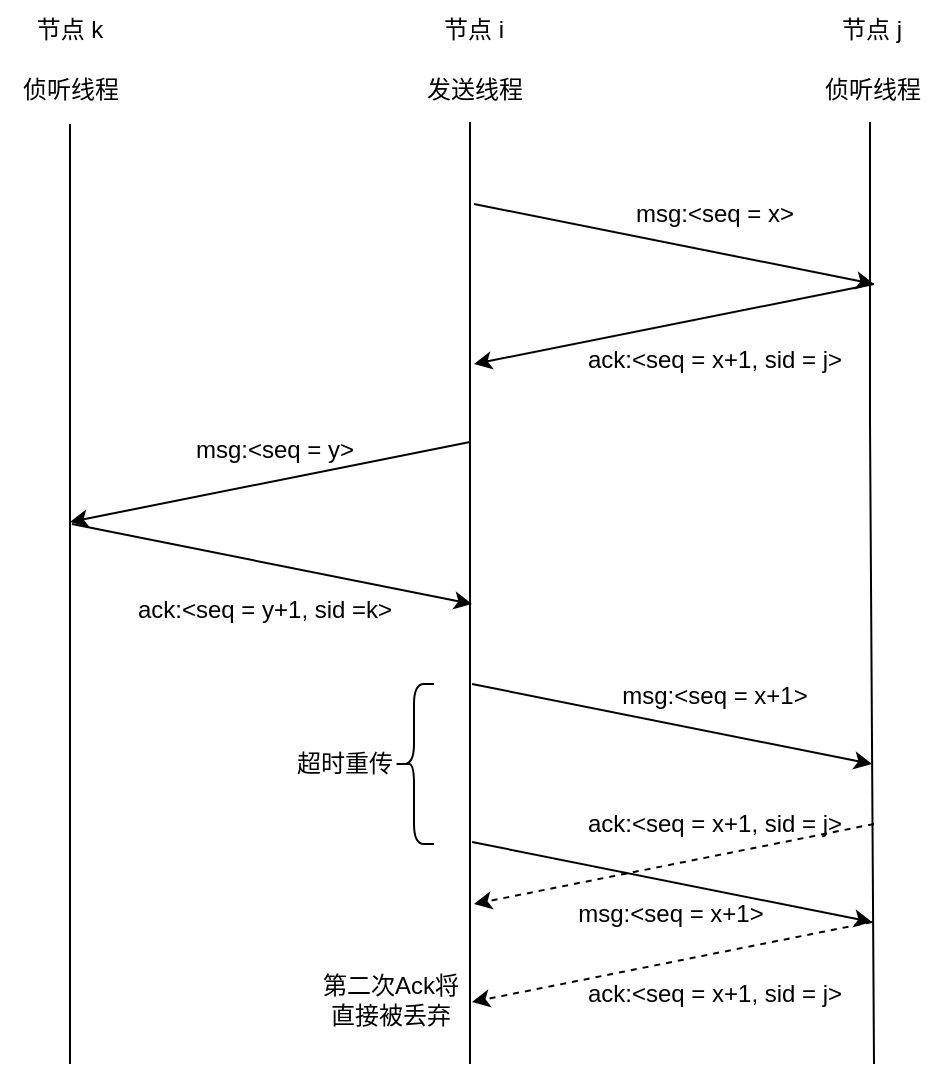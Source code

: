 <mxfile version="26.0.16">
  <diagram name="第 1 页" id="Fw8kSOK0hdaYiwU6QNR5">
    <mxGraphModel dx="1050" dy="635" grid="1" gridSize="10" guides="1" tooltips="1" connect="1" arrows="1" fold="1" page="1" pageScale="1" pageWidth="827" pageHeight="1169" math="0" shadow="0">
      <root>
        <mxCell id="0" />
        <mxCell id="1" parent="0" />
        <mxCell id="7Ea9rho3eyUOtus6wYLP-1" value="" style="endArrow=none;html=1;rounded=0;" parent="1" edge="1">
          <mxGeometry width="50" height="50" relative="1" as="geometry">
            <mxPoint x="238" y="630" as="sourcePoint" />
            <mxPoint x="238" y="159" as="targetPoint" />
          </mxGeometry>
        </mxCell>
        <mxCell id="7Ea9rho3eyUOtus6wYLP-3" value="发送线程" style="text;html=1;align=center;verticalAlign=middle;resizable=0;points=[];autosize=1;strokeColor=none;fillColor=none;" parent="1" vertex="1">
          <mxGeometry x="205" y="128" width="70" height="30" as="geometry" />
        </mxCell>
        <mxCell id="7Ea9rho3eyUOtus6wYLP-4" value="" style="endArrow=none;html=1;rounded=0;" parent="1" edge="1">
          <mxGeometry width="50" height="50" relative="1" as="geometry">
            <mxPoint x="440" y="630" as="sourcePoint" />
            <mxPoint x="438" y="159" as="targetPoint" />
            <Array as="points">
              <mxPoint x="438" y="309" />
            </Array>
          </mxGeometry>
        </mxCell>
        <mxCell id="7Ea9rho3eyUOtus6wYLP-5" value="侦听线程" style="text;html=1;align=center;verticalAlign=middle;resizable=0;points=[];autosize=1;strokeColor=none;fillColor=none;" parent="1" vertex="1">
          <mxGeometry x="404" y="128" width="70" height="30" as="geometry" />
        </mxCell>
        <mxCell id="7Ea9rho3eyUOtus6wYLP-6" value="" style="endArrow=classic;html=1;rounded=0;" parent="1" edge="1">
          <mxGeometry width="50" height="50" relative="1" as="geometry">
            <mxPoint x="240" y="200" as="sourcePoint" />
            <mxPoint x="440" y="240" as="targetPoint" />
          </mxGeometry>
        </mxCell>
        <mxCell id="7Ea9rho3eyUOtus6wYLP-7" value="msg:&amp;lt;seq = x&amp;gt;" style="text;html=1;align=center;verticalAlign=middle;resizable=0;points=[];autosize=1;strokeColor=none;fillColor=none;" parent="1" vertex="1">
          <mxGeometry x="310" y="190" width="100" height="30" as="geometry" />
        </mxCell>
        <mxCell id="7Ea9rho3eyUOtus6wYLP-8" value="" style="endArrow=classic;html=1;rounded=0;" parent="1" edge="1">
          <mxGeometry width="50" height="50" relative="1" as="geometry">
            <mxPoint x="440" y="240" as="sourcePoint" />
            <mxPoint x="240" y="280" as="targetPoint" />
          </mxGeometry>
        </mxCell>
        <mxCell id="7Ea9rho3eyUOtus6wYLP-9" value="ack:&amp;lt;seq = x+1, sid = j&amp;gt;" style="text;html=1;align=center;verticalAlign=middle;resizable=0;points=[];autosize=1;strokeColor=none;fillColor=none;" parent="1" vertex="1">
          <mxGeometry x="285" y="263" width="150" height="30" as="geometry" />
        </mxCell>
        <mxCell id="7Ea9rho3eyUOtus6wYLP-10" value="节点 i" style="text;html=1;align=center;verticalAlign=middle;whiteSpace=wrap;rounded=0;" parent="1" vertex="1">
          <mxGeometry x="210" y="98" width="60" height="30" as="geometry" />
        </mxCell>
        <mxCell id="7Ea9rho3eyUOtus6wYLP-11" value="节点 j" style="text;html=1;align=center;verticalAlign=middle;whiteSpace=wrap;rounded=0;" parent="1" vertex="1">
          <mxGeometry x="409" y="98" width="60" height="30" as="geometry" />
        </mxCell>
        <mxCell id="7Ea9rho3eyUOtus6wYLP-12" value="" style="endArrow=none;html=1;rounded=0;" parent="1" edge="1">
          <mxGeometry width="50" height="50" relative="1" as="geometry">
            <mxPoint x="38" y="630" as="sourcePoint" />
            <mxPoint x="38" y="160" as="targetPoint" />
          </mxGeometry>
        </mxCell>
        <mxCell id="7Ea9rho3eyUOtus6wYLP-13" value="侦听线程" style="text;html=1;align=center;verticalAlign=middle;resizable=0;points=[];autosize=1;strokeColor=none;fillColor=none;" parent="1" vertex="1">
          <mxGeometry x="3" y="128" width="70" height="30" as="geometry" />
        </mxCell>
        <mxCell id="7Ea9rho3eyUOtus6wYLP-14" value="节点 k" style="text;html=1;align=center;verticalAlign=middle;whiteSpace=wrap;rounded=0;" parent="1" vertex="1">
          <mxGeometry x="8" y="98" width="60" height="30" as="geometry" />
        </mxCell>
        <mxCell id="7Ea9rho3eyUOtus6wYLP-16" value="" style="endArrow=classic;html=1;rounded=0;" parent="1" edge="1">
          <mxGeometry width="50" height="50" relative="1" as="geometry">
            <mxPoint x="238" y="319" as="sourcePoint" />
            <mxPoint x="38" y="359" as="targetPoint" />
          </mxGeometry>
        </mxCell>
        <mxCell id="7Ea9rho3eyUOtus6wYLP-17" value="" style="endArrow=classic;html=1;rounded=0;" parent="1" edge="1">
          <mxGeometry width="50" height="50" relative="1" as="geometry">
            <mxPoint x="39" y="360" as="sourcePoint" />
            <mxPoint x="239" y="400" as="targetPoint" />
          </mxGeometry>
        </mxCell>
        <mxCell id="7Ea9rho3eyUOtus6wYLP-18" value="msg:&amp;lt;seq = y&amp;gt;" style="text;html=1;align=center;verticalAlign=middle;resizable=0;points=[];autosize=1;strokeColor=none;fillColor=none;" parent="1" vertex="1">
          <mxGeometry x="90" y="308" width="100" height="30" as="geometry" />
        </mxCell>
        <mxCell id="7Ea9rho3eyUOtus6wYLP-19" value="ack:&amp;lt;seq = y+1, sid =k&amp;gt;" style="text;html=1;align=center;verticalAlign=middle;resizable=0;points=[];autosize=1;strokeColor=none;fillColor=none;" parent="1" vertex="1">
          <mxGeometry x="60" y="388" width="150" height="30" as="geometry" />
        </mxCell>
        <mxCell id="7Ea9rho3eyUOtus6wYLP-20" value="" style="endArrow=classic;html=1;rounded=0;" parent="1" edge="1">
          <mxGeometry width="50" height="50" relative="1" as="geometry">
            <mxPoint x="239" y="440" as="sourcePoint" />
            <mxPoint x="439" y="480" as="targetPoint" />
          </mxGeometry>
        </mxCell>
        <mxCell id="7Ea9rho3eyUOtus6wYLP-21" value="msg:&amp;lt;seq = x+1&amp;gt;" style="text;html=1;align=center;verticalAlign=middle;resizable=0;points=[];autosize=1;strokeColor=none;fillColor=none;" parent="1" vertex="1">
          <mxGeometry x="300" y="431" width="120" height="30" as="geometry" />
        </mxCell>
        <mxCell id="7Ea9rho3eyUOtus6wYLP-26" value="" style="endArrow=classic;html=1;rounded=0;" parent="1" edge="1">
          <mxGeometry width="50" height="50" relative="1" as="geometry">
            <mxPoint x="239" y="519" as="sourcePoint" />
            <mxPoint x="439" y="559" as="targetPoint" />
          </mxGeometry>
        </mxCell>
        <mxCell id="7Ea9rho3eyUOtus6wYLP-27" value="" style="endArrow=classic;html=1;rounded=0;dashed=1;" parent="1" edge="1">
          <mxGeometry width="50" height="50" relative="1" as="geometry">
            <mxPoint x="440" y="510" as="sourcePoint" />
            <mxPoint x="240" y="550" as="targetPoint" />
          </mxGeometry>
        </mxCell>
        <mxCell id="7Ea9rho3eyUOtus6wYLP-28" value="" style="shape=curlyBracket;whiteSpace=wrap;html=1;rounded=1;labelPosition=left;verticalLabelPosition=middle;align=right;verticalAlign=middle;" parent="1" vertex="1">
          <mxGeometry x="200" y="440" width="20" height="80" as="geometry" />
        </mxCell>
        <mxCell id="7Ea9rho3eyUOtus6wYLP-29" value="超时重传" style="text;html=1;align=center;verticalAlign=middle;resizable=0;points=[];autosize=1;strokeColor=none;fillColor=none;" parent="1" vertex="1">
          <mxGeometry x="140" y="465" width="70" height="30" as="geometry" />
        </mxCell>
        <mxCell id="7Ea9rho3eyUOtus6wYLP-30" value="ack:&amp;lt;seq = x+1, sid = j&amp;gt;" style="text;html=1;align=center;verticalAlign=middle;resizable=0;points=[];autosize=1;strokeColor=none;fillColor=none;" parent="1" vertex="1">
          <mxGeometry x="285" y="495" width="150" height="30" as="geometry" />
        </mxCell>
        <mxCell id="7Ea9rho3eyUOtus6wYLP-31" value="" style="endArrow=classic;html=1;rounded=0;dashed=1;" parent="1" edge="1">
          <mxGeometry width="50" height="50" relative="1" as="geometry">
            <mxPoint x="439" y="559" as="sourcePoint" />
            <mxPoint x="239" y="599" as="targetPoint" />
          </mxGeometry>
        </mxCell>
        <mxCell id="7Ea9rho3eyUOtus6wYLP-32" value="ack:&amp;lt;seq = x+1, sid = j&amp;gt;" style="text;html=1;align=center;verticalAlign=middle;resizable=0;points=[];autosize=1;strokeColor=none;fillColor=none;" parent="1" vertex="1">
          <mxGeometry x="285" y="580" width="150" height="30" as="geometry" />
        </mxCell>
        <mxCell id="7Ea9rho3eyUOtus6wYLP-34" value="msg:&amp;lt;seq = x+1&amp;gt;" style="text;html=1;align=center;verticalAlign=middle;resizable=0;points=[];autosize=1;strokeColor=none;fillColor=none;" parent="1" vertex="1">
          <mxGeometry x="278" y="540" width="120" height="30" as="geometry" />
        </mxCell>
        <mxCell id="7Ea9rho3eyUOtus6wYLP-36" value="第二次Ack将&lt;div&gt;直接被丢弃&lt;/div&gt;" style="text;html=1;align=center;verticalAlign=middle;resizable=0;points=[];autosize=1;strokeColor=none;fillColor=none;" parent="1" vertex="1">
          <mxGeometry x="153" y="578" width="90" height="40" as="geometry" />
        </mxCell>
      </root>
    </mxGraphModel>
  </diagram>
</mxfile>
